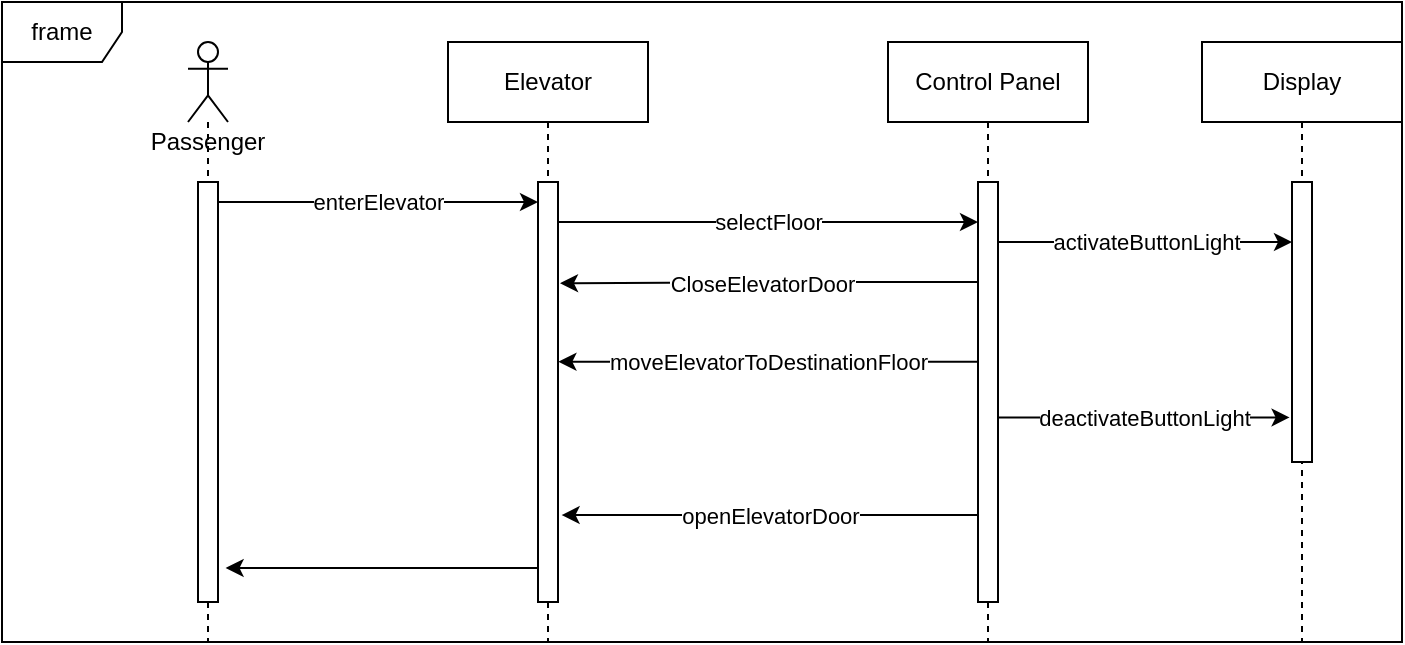 <mxfile version="15.7.0" type="github">
  <diagram id="GSQDks5SDXR-duc8H9LV" name="Page-1">
    <mxGraphModel dx="1038" dy="547" grid="1" gridSize="10" guides="1" tooltips="1" connect="1" arrows="1" fold="1" page="1" pageScale="1" pageWidth="827" pageHeight="1169" math="0" shadow="0">
      <root>
        <mxCell id="0" />
        <mxCell id="1" parent="0" />
        <mxCell id="6kaqga70_M-qTxkChhwT-2" value="frame" style="shape=umlFrame;whiteSpace=wrap;html=1;" vertex="1" parent="1">
          <mxGeometry x="127" y="20" width="700" height="320" as="geometry" />
        </mxCell>
        <mxCell id="6kaqga70_M-qTxkChhwT-4" value="Passenger" style="shape=umlLifeline;participant=umlActor;perimeter=lifelinePerimeter;whiteSpace=wrap;html=1;container=1;collapsible=0;recursiveResize=0;verticalAlign=top;spacingTop=36;outlineConnect=0;" vertex="1" parent="1">
          <mxGeometry x="220" y="40" width="20" height="300" as="geometry" />
        </mxCell>
        <mxCell id="6kaqga70_M-qTxkChhwT-8" value="" style="html=1;points=[];perimeter=orthogonalPerimeter;" vertex="1" parent="6kaqga70_M-qTxkChhwT-4">
          <mxGeometry x="5" y="70" width="10" height="210" as="geometry" />
        </mxCell>
        <mxCell id="6kaqga70_M-qTxkChhwT-5" value="Elevator" style="shape=umlLifeline;perimeter=lifelinePerimeter;whiteSpace=wrap;html=1;container=1;collapsible=0;recursiveResize=0;outlineConnect=0;" vertex="1" parent="1">
          <mxGeometry x="350" y="40" width="100" height="300" as="geometry" />
        </mxCell>
        <mxCell id="6kaqga70_M-qTxkChhwT-11" value="" style="html=1;points=[];perimeter=orthogonalPerimeter;" vertex="1" parent="6kaqga70_M-qTxkChhwT-5">
          <mxGeometry x="45" y="70" width="10" height="210" as="geometry" />
        </mxCell>
        <mxCell id="6kaqga70_M-qTxkChhwT-6" value="Control Panel" style="shape=umlLifeline;perimeter=lifelinePerimeter;whiteSpace=wrap;html=1;container=1;collapsible=0;recursiveResize=0;outlineConnect=0;" vertex="1" parent="1">
          <mxGeometry x="570" y="40" width="100" height="300" as="geometry" />
        </mxCell>
        <mxCell id="6kaqga70_M-qTxkChhwT-13" value="" style="html=1;points=[];perimeter=orthogonalPerimeter;" vertex="1" parent="6kaqga70_M-qTxkChhwT-6">
          <mxGeometry x="45" y="70" width="10" height="210" as="geometry" />
        </mxCell>
        <mxCell id="6kaqga70_M-qTxkChhwT-7" value="Display" style="shape=umlLifeline;perimeter=lifelinePerimeter;whiteSpace=wrap;html=1;container=1;collapsible=0;recursiveResize=0;outlineConnect=0;" vertex="1" parent="1">
          <mxGeometry x="727" y="40" width="100" height="300" as="geometry" />
        </mxCell>
        <mxCell id="6kaqga70_M-qTxkChhwT-14" value="" style="html=1;points=[];perimeter=orthogonalPerimeter;" vertex="1" parent="6kaqga70_M-qTxkChhwT-7">
          <mxGeometry x="45" y="70" width="10" height="140" as="geometry" />
        </mxCell>
        <mxCell id="6kaqga70_M-qTxkChhwT-12" value="enterElevator" style="edgeStyle=orthogonalEdgeStyle;rounded=0;orthogonalLoop=1;jettySize=auto;html=1;" edge="1" parent="1" source="6kaqga70_M-qTxkChhwT-8" target="6kaqga70_M-qTxkChhwT-11">
          <mxGeometry relative="1" as="geometry">
            <Array as="points">
              <mxPoint x="360" y="120" />
              <mxPoint x="360" y="120" />
            </Array>
          </mxGeometry>
        </mxCell>
        <mxCell id="6kaqga70_M-qTxkChhwT-15" value="selectFloor" style="edgeStyle=orthogonalEdgeStyle;rounded=0;orthogonalLoop=1;jettySize=auto;html=1;" edge="1" parent="1" source="6kaqga70_M-qTxkChhwT-11" target="6kaqga70_M-qTxkChhwT-13">
          <mxGeometry relative="1" as="geometry">
            <Array as="points">
              <mxPoint x="550" y="130" />
              <mxPoint x="550" y="130" />
            </Array>
          </mxGeometry>
        </mxCell>
        <mxCell id="6kaqga70_M-qTxkChhwT-16" value="activateButtonLight" style="edgeStyle=orthogonalEdgeStyle;rounded=0;orthogonalLoop=1;jettySize=auto;html=1;" edge="1" parent="1" source="6kaqga70_M-qTxkChhwT-13" target="6kaqga70_M-qTxkChhwT-14">
          <mxGeometry relative="1" as="geometry">
            <Array as="points">
              <mxPoint x="700" y="140" />
              <mxPoint x="700" y="140" />
            </Array>
          </mxGeometry>
        </mxCell>
        <mxCell id="6kaqga70_M-qTxkChhwT-19" style="rounded=0;orthogonalLoop=1;jettySize=auto;html=1;entryX=1.1;entryY=0.241;entryDx=0;entryDy=0;entryPerimeter=0;" edge="1" parent="1" source="6kaqga70_M-qTxkChhwT-13" target="6kaqga70_M-qTxkChhwT-11">
          <mxGeometry relative="1" as="geometry">
            <Array as="points">
              <mxPoint x="550" y="160" />
            </Array>
          </mxGeometry>
        </mxCell>
        <mxCell id="6kaqga70_M-qTxkChhwT-20" value="CloseElevatorDoor" style="edgeLabel;html=1;align=center;verticalAlign=middle;resizable=0;points=[];" vertex="1" connectable="0" parent="6kaqga70_M-qTxkChhwT-19">
          <mxGeometry x="0.04" y="1" relative="1" as="geometry">
            <mxPoint as="offset" />
          </mxGeometry>
        </mxCell>
        <mxCell id="6kaqga70_M-qTxkChhwT-24" value="deactivateButtonLight" style="edgeStyle=none;rounded=0;orthogonalLoop=1;jettySize=auto;html=1;entryX=-0.12;entryY=0.841;entryDx=0;entryDy=0;entryPerimeter=0;" edge="1" parent="1" source="6kaqga70_M-qTxkChhwT-13" target="6kaqga70_M-qTxkChhwT-14">
          <mxGeometry relative="1" as="geometry" />
        </mxCell>
        <mxCell id="6kaqga70_M-qTxkChhwT-25" value="moveElevatorToDestinationFloor" style="edgeStyle=none;rounded=0;orthogonalLoop=1;jettySize=auto;html=1;entryX=1.02;entryY=0.428;entryDx=0;entryDy=0;entryPerimeter=0;" edge="1" parent="1" source="6kaqga70_M-qTxkChhwT-13" target="6kaqga70_M-qTxkChhwT-11">
          <mxGeometry relative="1" as="geometry" />
        </mxCell>
        <mxCell id="6kaqga70_M-qTxkChhwT-27" value="openElevatorDoor" style="edgeStyle=none;rounded=0;orthogonalLoop=1;jettySize=auto;html=1;entryX=1.18;entryY=0.793;entryDx=0;entryDy=0;entryPerimeter=0;" edge="1" parent="1" source="6kaqga70_M-qTxkChhwT-13" target="6kaqga70_M-qTxkChhwT-11">
          <mxGeometry relative="1" as="geometry" />
        </mxCell>
        <mxCell id="6kaqga70_M-qTxkChhwT-28" style="edgeStyle=none;rounded=0;orthogonalLoop=1;jettySize=auto;html=1;entryX=1.38;entryY=0.919;entryDx=0;entryDy=0;entryPerimeter=0;" edge="1" parent="1" source="6kaqga70_M-qTxkChhwT-11" target="6kaqga70_M-qTxkChhwT-8">
          <mxGeometry relative="1" as="geometry" />
        </mxCell>
      </root>
    </mxGraphModel>
  </diagram>
</mxfile>
